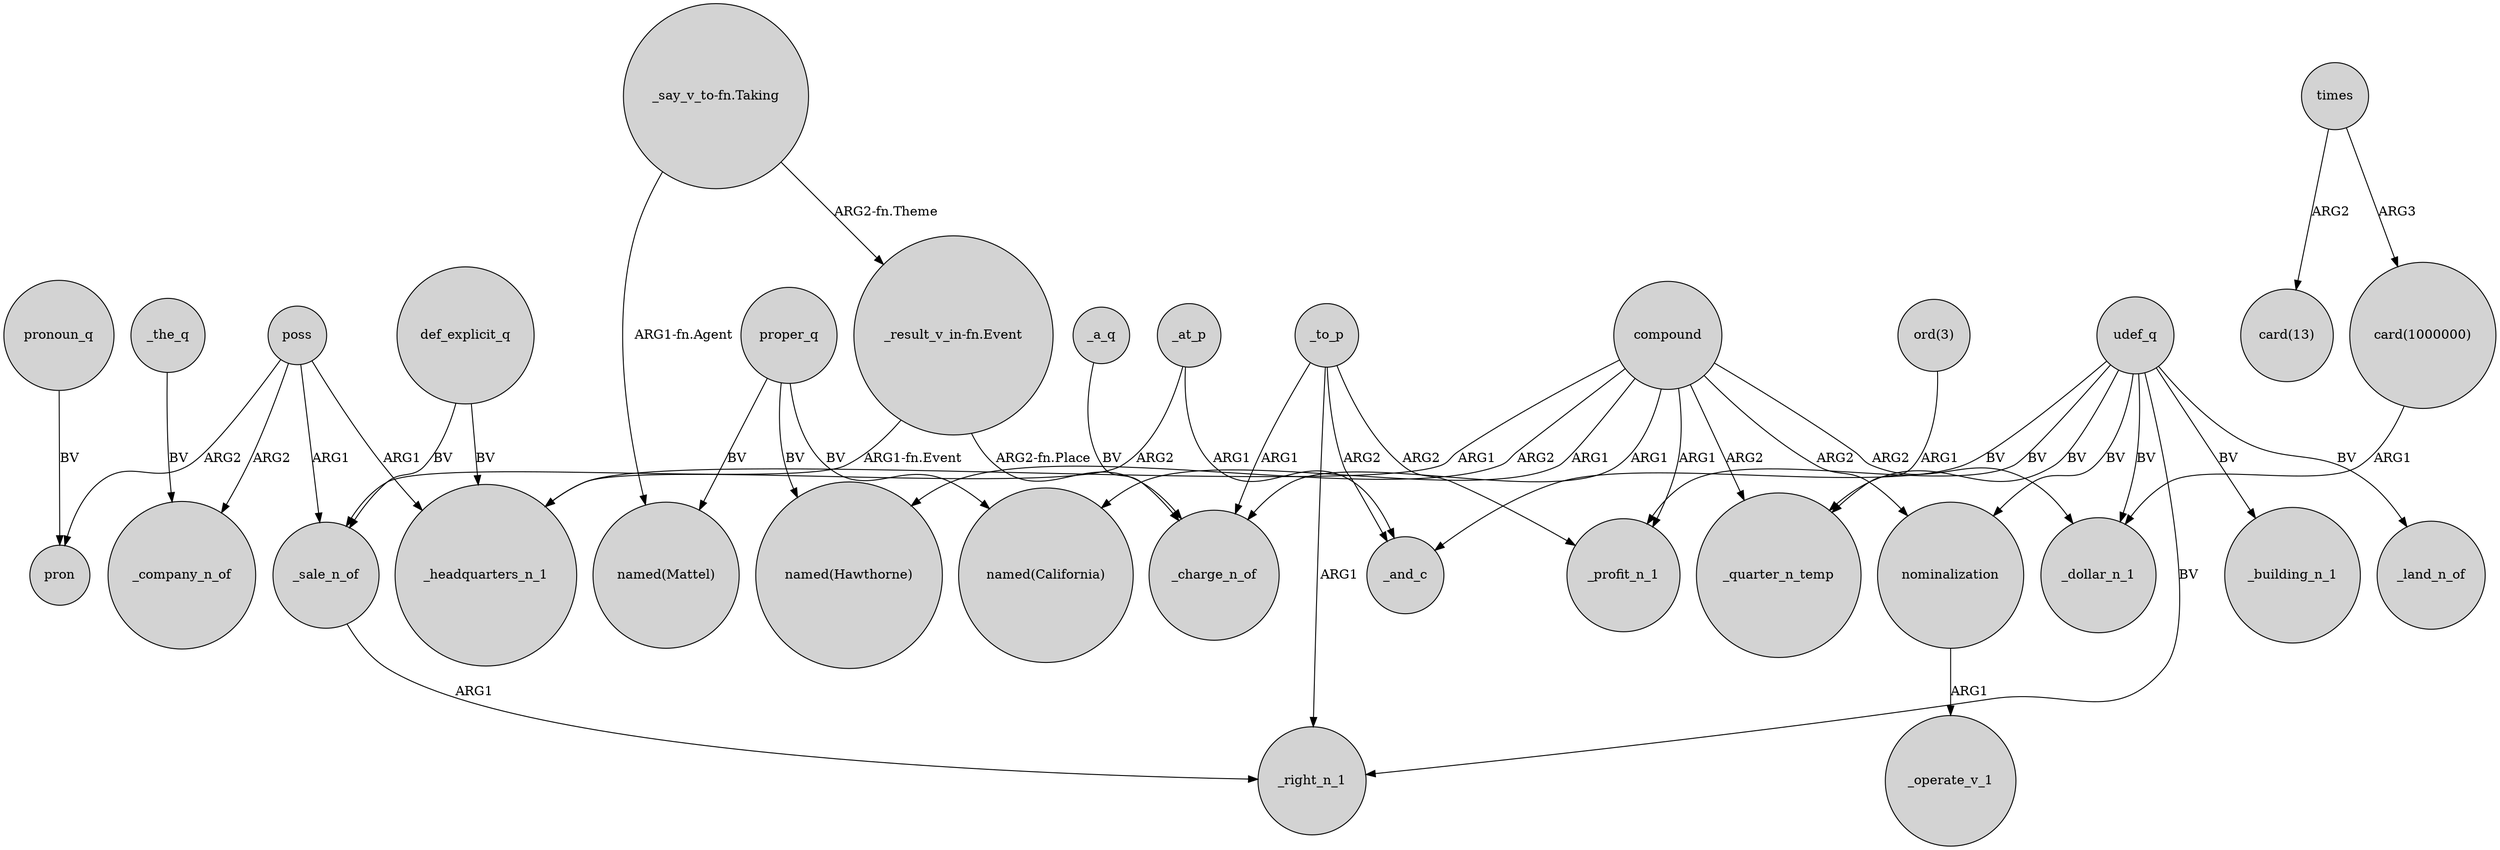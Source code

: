 digraph {
	node [shape=circle style=filled]
	def_explicit_q -> _headquarters_n_1 [label=BV]
	poss -> _headquarters_n_1 [label=ARG1]
	_to_p -> _profit_n_1 [label=ARG2]
	"ord(3)" -> _quarter_n_temp [label=ARG1]
	"_result_v_in-fn.Event" -> _charge_n_of [label="ARG2-fn.Place"]
	udef_q -> nominalization [label=BV]
	udef_q -> _building_n_1 [label=BV]
	nominalization -> _operate_v_1 [label=ARG1]
	times -> "card(1000000)" [label=ARG3]
	udef_q -> _profit_n_1 [label=BV]
	compound -> _dollar_n_1 [label=ARG2]
	_a_q -> _charge_n_of [label=BV]
	udef_q -> _right_n_1 [label=BV]
	udef_q -> _and_c [label=BV]
	proper_q -> "named(Mattel)" [label=BV]
	_to_p -> _charge_n_of [label=ARG1]
	_at_p -> _and_c [label=ARG1]
	compound -> nominalization [label=ARG2]
	compound -> _headquarters_n_1 [label=ARG1]
	pronoun_q -> pron [label=BV]
	compound -> _charge_n_of [label=ARG1]
	def_explicit_q -> _sale_n_of [label=BV]
	poss -> pron [label=ARG2]
	"_say_v_to-fn.Taking" -> "_result_v_in-fn.Event" [label="ARG2-fn.Theme"]
	poss -> _company_n_of [label=ARG2]
	_to_p -> _right_n_1 [label=ARG1]
	compound -> _quarter_n_temp [label=ARG2]
	compound -> "named(Hawthorne)" [label=ARG2]
	_to_p -> _and_c [label=ARG2]
	compound -> _profit_n_1 [label=ARG1]
	udef_q -> _dollar_n_1 [label=BV]
	"card(1000000)" -> _dollar_n_1 [label=ARG1]
	udef_q -> _land_n_of [label=BV]
	_at_p -> _headquarters_n_1 [label=ARG2]
	"_say_v_to-fn.Taking" -> "named(Mattel)" [label="ARG1-fn.Agent"]
	udef_q -> _quarter_n_temp [label=BV]
	compound -> "named(California)" [label=ARG1]
	_sale_n_of -> _right_n_1 [label=ARG1]
	proper_q -> "named(California)" [label=BV]
	times -> "card(13)" [label=ARG2]
	_the_q -> _company_n_of [label=BV]
	poss -> _sale_n_of [label=ARG1]
	proper_q -> "named(Hawthorne)" [label=BV]
	"_result_v_in-fn.Event" -> _sale_n_of [label="ARG1-fn.Event"]
}
